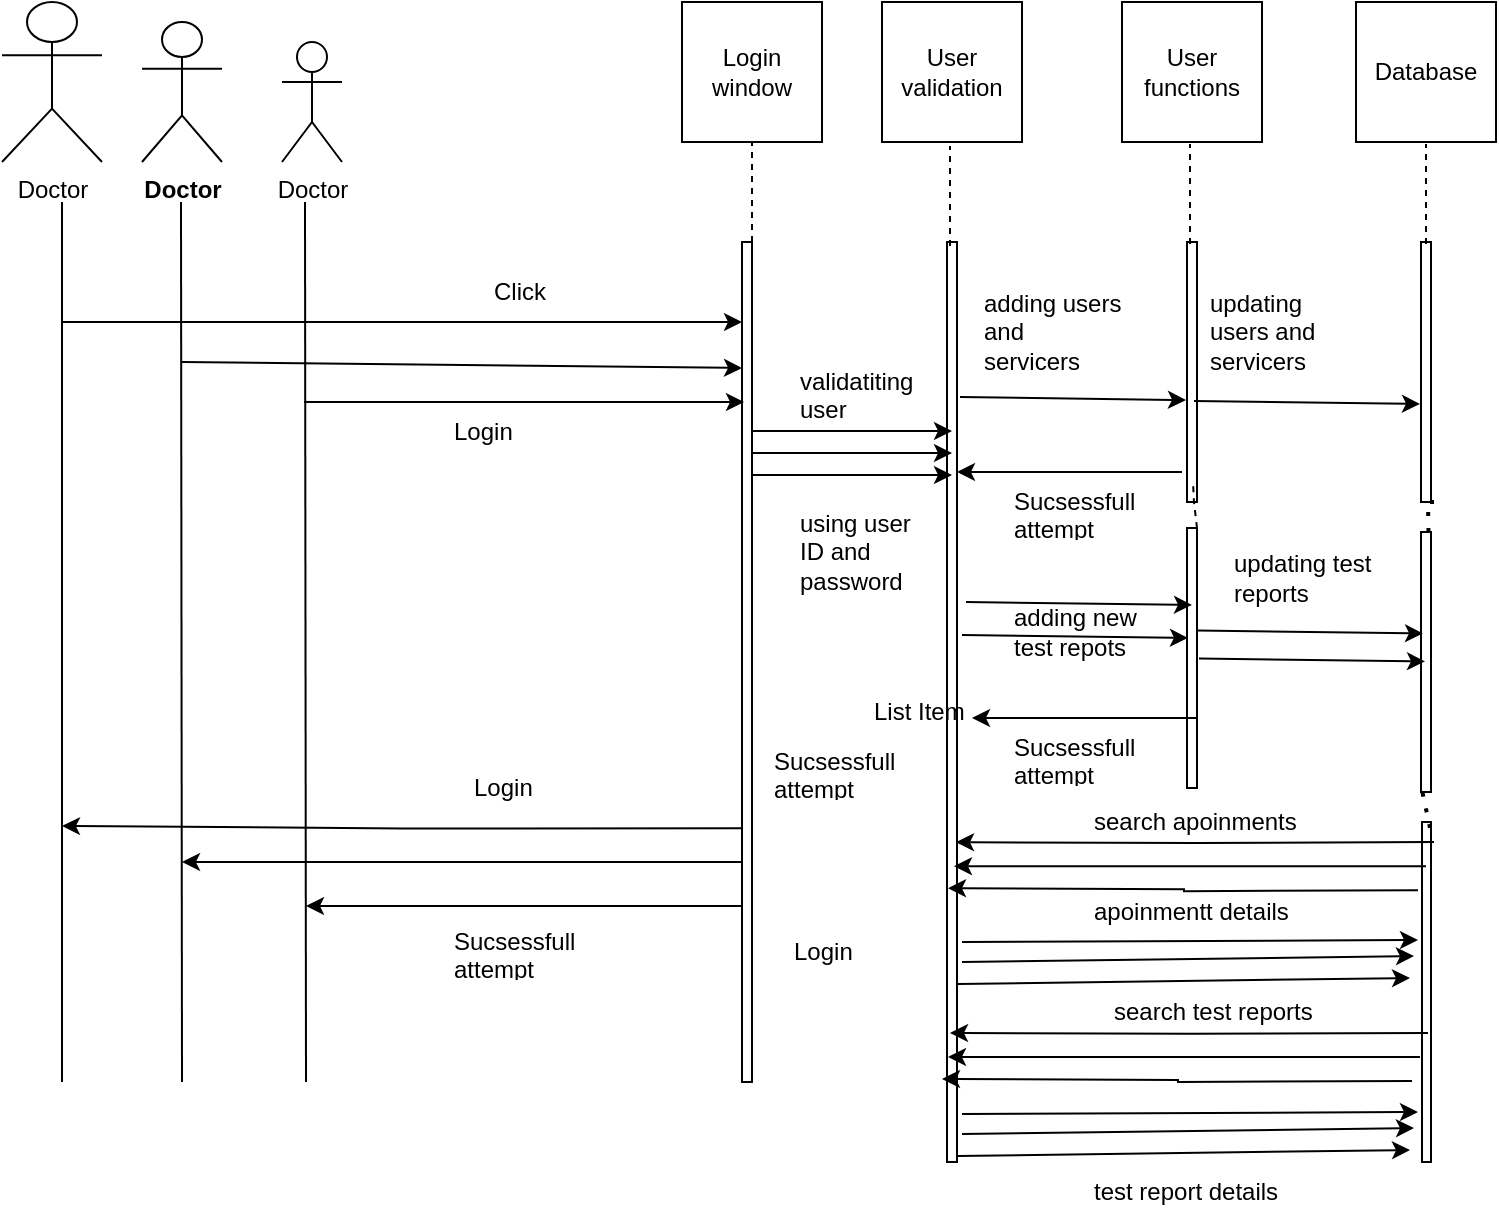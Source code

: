<mxfile version="22.0.3" type="device">
  <diagram name="Page-1" id="e7e014a7-5840-1c2e-5031-d8a46d1fe8dd">
    <mxGraphModel dx="1120" dy="524" grid="1" gridSize="10" guides="1" tooltips="1" connect="1" arrows="1" fold="1" page="1" pageScale="1" pageWidth="1169" pageHeight="826" background="none" math="0" shadow="0">
      <root>
        <mxCell id="0" />
        <mxCell id="1" parent="0" />
        <mxCell id="GZn8l07KhwFVcmHhDR-o-1" value="Doctor&lt;br&gt;" style="shape=umlActor;verticalLabelPosition=bottom;verticalAlign=top;html=1;outlineConnect=0;" vertex="1" parent="1">
          <mxGeometry x="100" y="20" width="50" height="80" as="geometry" />
        </mxCell>
        <mxCell id="GZn8l07KhwFVcmHhDR-o-2" value="Doctor&lt;br&gt;" style="shape=umlActor;verticalLabelPosition=bottom;verticalAlign=top;html=1;outlineConnect=0;fontStyle=1" vertex="1" parent="1">
          <mxGeometry x="170" y="30" width="40" height="70" as="geometry" />
        </mxCell>
        <mxCell id="GZn8l07KhwFVcmHhDR-o-3" value="Doctor&lt;br&gt;" style="shape=umlActor;verticalLabelPosition=bottom;verticalAlign=top;html=1;outlineConnect=0;" vertex="1" parent="1">
          <mxGeometry x="240" y="40" width="30" height="60" as="geometry" />
        </mxCell>
        <mxCell id="GZn8l07KhwFVcmHhDR-o-4" value="Login window" style="whiteSpace=wrap;html=1;aspect=fixed;" vertex="1" parent="1">
          <mxGeometry x="440" y="20" width="70" height="70" as="geometry" />
        </mxCell>
        <mxCell id="GZn8l07KhwFVcmHhDR-o-5" value="User validation" style="whiteSpace=wrap;html=1;aspect=fixed;" vertex="1" parent="1">
          <mxGeometry x="540" y="20" width="70" height="70" as="geometry" />
        </mxCell>
        <mxCell id="GZn8l07KhwFVcmHhDR-o-6" value="User functions" style="whiteSpace=wrap;html=1;aspect=fixed;" vertex="1" parent="1">
          <mxGeometry x="660" y="20" width="70" height="70" as="geometry" />
        </mxCell>
        <mxCell id="GZn8l07KhwFVcmHhDR-o-7" value="Database" style="whiteSpace=wrap;html=1;aspect=fixed;" vertex="1" parent="1">
          <mxGeometry x="777" y="20" width="70" height="70" as="geometry" />
        </mxCell>
        <mxCell id="GZn8l07KhwFVcmHhDR-o-8" value="" style="endArrow=none;html=1;rounded=0;" edge="1" parent="1">
          <mxGeometry width="50" height="50" relative="1" as="geometry">
            <mxPoint x="130" y="560" as="sourcePoint" />
            <mxPoint x="130" y="120" as="targetPoint" />
          </mxGeometry>
        </mxCell>
        <mxCell id="GZn8l07KhwFVcmHhDR-o-9" value="" style="endArrow=none;html=1;rounded=0;" edge="1" parent="1">
          <mxGeometry width="50" height="50" relative="1" as="geometry">
            <mxPoint x="190" y="560" as="sourcePoint" />
            <mxPoint x="189.5" y="120" as="targetPoint" />
          </mxGeometry>
        </mxCell>
        <mxCell id="GZn8l07KhwFVcmHhDR-o-10" value="" style="endArrow=none;html=1;rounded=0;" edge="1" parent="1">
          <mxGeometry width="50" height="50" relative="1" as="geometry">
            <mxPoint x="252" y="560" as="sourcePoint" />
            <mxPoint x="251.5" y="120" as="targetPoint" />
          </mxGeometry>
        </mxCell>
        <mxCell id="GZn8l07KhwFVcmHhDR-o-33" style="edgeStyle=orthogonalEdgeStyle;rounded=0;orthogonalLoop=1;jettySize=auto;html=1;exitX=0.4;exitY=0.698;exitDx=0;exitDy=0;exitPerimeter=0;" edge="1" parent="1" source="GZn8l07KhwFVcmHhDR-o-11">
          <mxGeometry relative="1" as="geometry">
            <mxPoint x="130" y="432" as="targetPoint" />
          </mxGeometry>
        </mxCell>
        <mxCell id="GZn8l07KhwFVcmHhDR-o-11" value="" style="rounded=0;whiteSpace=wrap;html=1;" vertex="1" parent="1">
          <mxGeometry x="470" y="140" width="5" height="420" as="geometry" />
        </mxCell>
        <mxCell id="GZn8l07KhwFVcmHhDR-o-12" value="" style="rounded=0;whiteSpace=wrap;html=1;" vertex="1" parent="1">
          <mxGeometry x="572.5" y="140" width="5" height="460" as="geometry" />
        </mxCell>
        <mxCell id="GZn8l07KhwFVcmHhDR-o-13" value="" style="rounded=0;whiteSpace=wrap;html=1;" vertex="1" parent="1">
          <mxGeometry x="692.5" y="140" width="5" height="130" as="geometry" />
        </mxCell>
        <mxCell id="GZn8l07KhwFVcmHhDR-o-14" value="" style="rounded=0;whiteSpace=wrap;html=1;" vertex="1" parent="1">
          <mxGeometry x="692.5" y="283" width="5" height="130" as="geometry" />
        </mxCell>
        <mxCell id="GZn8l07KhwFVcmHhDR-o-15" value="" style="rounded=0;whiteSpace=wrap;html=1;" vertex="1" parent="1">
          <mxGeometry x="809.5" y="140" width="5" height="130" as="geometry" />
        </mxCell>
        <mxCell id="GZn8l07KhwFVcmHhDR-o-16" value="" style="rounded=0;whiteSpace=wrap;html=1;" vertex="1" parent="1">
          <mxGeometry x="809.5" y="285" width="5" height="130" as="geometry" />
        </mxCell>
        <mxCell id="GZn8l07KhwFVcmHhDR-o-17" value="" style="rounded=0;whiteSpace=wrap;html=1;" vertex="1" parent="1">
          <mxGeometry x="810" y="430" width="4.5" height="170" as="geometry" />
        </mxCell>
        <mxCell id="GZn8l07KhwFVcmHhDR-o-18" value="" style="endArrow=none;dashed=1;html=1;rounded=0;exitX=1;exitY=0;exitDx=0;exitDy=0;entryX=0.5;entryY=1;entryDx=0;entryDy=0;" edge="1" parent="1" source="GZn8l07KhwFVcmHhDR-o-11" target="GZn8l07KhwFVcmHhDR-o-4">
          <mxGeometry width="50" height="50" relative="1" as="geometry">
            <mxPoint x="430" y="130" as="sourcePoint" />
            <mxPoint x="480" y="80" as="targetPoint" />
          </mxGeometry>
        </mxCell>
        <mxCell id="GZn8l07KhwFVcmHhDR-o-20" value="" style="endArrow=none;dashed=1;html=1;rounded=0;exitX=1;exitY=0;exitDx=0;exitDy=0;entryX=0.5;entryY=1;entryDx=0;entryDy=0;" edge="1" parent="1">
          <mxGeometry width="50" height="50" relative="1" as="geometry">
            <mxPoint x="574" y="142" as="sourcePoint" />
            <mxPoint x="574" y="92" as="targetPoint" />
          </mxGeometry>
        </mxCell>
        <mxCell id="GZn8l07KhwFVcmHhDR-o-21" value="" style="endArrow=none;dashed=1;html=1;rounded=0;exitX=1;exitY=0;exitDx=0;exitDy=0;entryX=0.5;entryY=1;entryDx=0;entryDy=0;" edge="1" parent="1">
          <mxGeometry width="50" height="50" relative="1" as="geometry">
            <mxPoint x="694" y="141" as="sourcePoint" />
            <mxPoint x="694" y="91" as="targetPoint" />
          </mxGeometry>
        </mxCell>
        <mxCell id="GZn8l07KhwFVcmHhDR-o-22" value="" style="endArrow=none;dashed=1;html=1;rounded=0;exitX=1;exitY=0;exitDx=0;exitDy=0;entryX=0.5;entryY=1;entryDx=0;entryDy=0;" edge="1" parent="1">
          <mxGeometry width="50" height="50" relative="1" as="geometry">
            <mxPoint x="812" y="141" as="sourcePoint" />
            <mxPoint x="812" y="91" as="targetPoint" />
          </mxGeometry>
        </mxCell>
        <mxCell id="GZn8l07KhwFVcmHhDR-o-23" value="" style="endArrow=none;dashed=1;html=1;rounded=0;exitX=1;exitY=0;exitDx=0;exitDy=0;" edge="1" parent="1" source="GZn8l07KhwFVcmHhDR-o-14">
          <mxGeometry width="50" height="50" relative="1" as="geometry">
            <mxPoint x="696" y="290" as="sourcePoint" />
            <mxPoint x="695.5" y="260" as="targetPoint" />
            <Array as="points">
              <mxPoint x="696" y="270" />
            </Array>
          </mxGeometry>
        </mxCell>
        <mxCell id="GZn8l07KhwFVcmHhDR-o-24" value="" style="endArrow=none;dashed=1;html=1;dashPattern=1 3;strokeWidth=2;rounded=0;exitX=0.75;exitY=0;exitDx=0;exitDy=0;" edge="1" parent="1" source="GZn8l07KhwFVcmHhDR-o-16">
          <mxGeometry width="50" height="50" relative="1" as="geometry">
            <mxPoint x="767" y="320" as="sourcePoint" />
            <mxPoint x="817" y="270" as="targetPoint" />
            <Array as="points">
              <mxPoint x="813" y="270" />
            </Array>
          </mxGeometry>
        </mxCell>
        <mxCell id="GZn8l07KhwFVcmHhDR-o-26" value="" style="endArrow=none;dashed=1;html=1;dashPattern=1 3;strokeWidth=2;rounded=0;exitX=2.3;exitY=0.069;exitDx=0;exitDy=0;exitPerimeter=0;" edge="1" parent="1">
          <mxGeometry width="50" height="50" relative="1" as="geometry">
            <mxPoint x="814" y="432.97" as="sourcePoint" />
            <mxPoint x="810" y="414" as="targetPoint" />
          </mxGeometry>
        </mxCell>
        <mxCell id="GZn8l07KhwFVcmHhDR-o-28" value="" style="endArrow=classic;html=1;rounded=0;" edge="1" parent="1">
          <mxGeometry width="50" height="50" relative="1" as="geometry">
            <mxPoint x="130" y="180" as="sourcePoint" />
            <mxPoint x="470" y="180" as="targetPoint" />
          </mxGeometry>
        </mxCell>
        <mxCell id="GZn8l07KhwFVcmHhDR-o-29" value="" style="endArrow=classic;html=1;rounded=0;" edge="1" parent="1">
          <mxGeometry width="50" height="50" relative="1" as="geometry">
            <mxPoint x="251" y="220" as="sourcePoint" />
            <mxPoint x="471" y="220" as="targetPoint" />
          </mxGeometry>
        </mxCell>
        <mxCell id="GZn8l07KhwFVcmHhDR-o-30" value="" style="endArrow=classic;html=1;rounded=0;" edge="1" parent="1">
          <mxGeometry width="50" height="50" relative="1" as="geometry">
            <mxPoint x="190" y="200" as="sourcePoint" />
            <mxPoint x="470" y="203" as="targetPoint" />
          </mxGeometry>
        </mxCell>
        <mxCell id="GZn8l07KhwFVcmHhDR-o-31" value="Click" style="text;strokeColor=none;fillColor=none;align=left;verticalAlign=middle;spacingLeft=4;spacingRight=4;overflow=hidden;points=[[0,0.5],[1,0.5]];portConstraint=eastwest;rotatable=0;whiteSpace=wrap;html=1;" vertex="1" parent="1">
          <mxGeometry x="340" y="150" width="80" height="30" as="geometry" />
        </mxCell>
        <mxCell id="GZn8l07KhwFVcmHhDR-o-32" value="Login" style="text;strokeColor=none;fillColor=none;align=left;verticalAlign=middle;spacingLeft=4;spacingRight=4;overflow=hidden;points=[[0,0.5],[1,0.5]];portConstraint=eastwest;rotatable=0;whiteSpace=wrap;html=1;" vertex="1" parent="1">
          <mxGeometry x="320" y="220" width="80" height="30" as="geometry" />
        </mxCell>
        <mxCell id="GZn8l07KhwFVcmHhDR-o-34" style="edgeStyle=orthogonalEdgeStyle;rounded=0;orthogonalLoop=1;jettySize=auto;html=1;exitX=0;exitY=0.75;exitDx=0;exitDy=0;" edge="1" parent="1">
          <mxGeometry relative="1" as="geometry">
            <mxPoint x="190" y="450" as="targetPoint" />
            <mxPoint x="470" y="450" as="sourcePoint" />
          </mxGeometry>
        </mxCell>
        <mxCell id="GZn8l07KhwFVcmHhDR-o-35" style="edgeStyle=orthogonalEdgeStyle;rounded=0;orthogonalLoop=1;jettySize=auto;html=1;" edge="1" parent="1">
          <mxGeometry relative="1" as="geometry">
            <mxPoint x="252" y="472" as="targetPoint" />
            <mxPoint x="470" y="472" as="sourcePoint" />
          </mxGeometry>
        </mxCell>
        <mxCell id="GZn8l07KhwFVcmHhDR-o-36" value="Login" style="text;strokeColor=none;fillColor=none;align=left;verticalAlign=middle;spacingLeft=4;spacingRight=4;overflow=hidden;points=[[0,0.5],[1,0.5]];portConstraint=eastwest;rotatable=0;whiteSpace=wrap;html=1;" vertex="1" parent="1">
          <mxGeometry x="330" y="398" width="80" height="30" as="geometry" />
        </mxCell>
        <mxCell id="GZn8l07KhwFVcmHhDR-o-37" value="Sucsessfull attempt" style="text;strokeColor=none;fillColor=none;align=left;verticalAlign=middle;spacingLeft=4;spacingRight=4;overflow=hidden;points=[[0,0.5],[1,0.5]];portConstraint=eastwest;rotatable=0;whiteSpace=wrap;html=1;" vertex="1" parent="1">
          <mxGeometry x="320" y="480" width="80" height="30" as="geometry" />
        </mxCell>
        <mxCell id="GZn8l07KhwFVcmHhDR-o-38" value="" style="edgeStyle=none;orthogonalLoop=1;jettySize=auto;html=1;rounded=0;" edge="1" parent="1">
          <mxGeometry width="100" relative="1" as="geometry">
            <mxPoint x="475" y="234.5" as="sourcePoint" />
            <mxPoint x="575" y="234.5" as="targetPoint" />
            <Array as="points" />
          </mxGeometry>
        </mxCell>
        <mxCell id="GZn8l07KhwFVcmHhDR-o-39" value="" style="edgeStyle=none;orthogonalLoop=1;jettySize=auto;html=1;rounded=0;" edge="1" parent="1">
          <mxGeometry width="100" relative="1" as="geometry">
            <mxPoint x="475" y="245.5" as="sourcePoint" />
            <mxPoint x="575" y="245.5" as="targetPoint" />
            <Array as="points" />
          </mxGeometry>
        </mxCell>
        <mxCell id="GZn8l07KhwFVcmHhDR-o-40" value="" style="edgeStyle=none;orthogonalLoop=1;jettySize=auto;html=1;rounded=0;" edge="1" parent="1">
          <mxGeometry width="100" relative="1" as="geometry">
            <mxPoint x="475" y="256.5" as="sourcePoint" />
            <mxPoint x="575" y="256.5" as="targetPoint" />
            <Array as="points" />
          </mxGeometry>
        </mxCell>
        <mxCell id="GZn8l07KhwFVcmHhDR-o-41" value="validatiting user" style="text;strokeColor=none;fillColor=none;align=left;verticalAlign=middle;spacingLeft=4;spacingRight=4;overflow=hidden;points=[[0,0.5],[1,0.5]];portConstraint=eastwest;rotatable=0;whiteSpace=wrap;html=1;" vertex="1" parent="1">
          <mxGeometry x="493" y="200" width="80" height="30" as="geometry" />
        </mxCell>
        <mxCell id="GZn8l07KhwFVcmHhDR-o-42" value="using user ID and password" style="text;strokeColor=none;fillColor=none;align=left;verticalAlign=middle;spacingLeft=4;spacingRight=4;overflow=hidden;points=[[0,0.5],[1,0.5]];portConstraint=eastwest;rotatable=0;whiteSpace=wrap;html=1;" vertex="1" parent="1">
          <mxGeometry x="492.5" y="270" width="80" height="50" as="geometry" />
        </mxCell>
        <mxCell id="GZn8l07KhwFVcmHhDR-o-44" style="edgeStyle=orthogonalEdgeStyle;rounded=0;orthogonalLoop=1;jettySize=auto;html=1;exitX=1.5;exitY=0.138;exitDx=0;exitDy=0;exitPerimeter=0;" edge="1" parent="1">
          <mxGeometry relative="1" as="geometry">
            <mxPoint x="577" y="440.1" as="targetPoint" />
            <mxPoint x="816" y="440.04" as="sourcePoint" />
          </mxGeometry>
        </mxCell>
        <mxCell id="GZn8l07KhwFVcmHhDR-o-45" style="edgeStyle=orthogonalEdgeStyle;rounded=0;orthogonalLoop=1;jettySize=auto;html=1;exitX=-0.1;exitY=0.323;exitDx=0;exitDy=0;exitPerimeter=0;" edge="1" parent="1">
          <mxGeometry relative="1" as="geometry">
            <mxPoint x="573" y="463.1" as="targetPoint" />
            <mxPoint x="808" y="464.09" as="sourcePoint" />
          </mxGeometry>
        </mxCell>
        <mxCell id="GZn8l07KhwFVcmHhDR-o-46" value="Sucsessfull attempt" style="text;strokeColor=none;fillColor=none;align=left;verticalAlign=middle;spacingLeft=4;spacingRight=4;overflow=hidden;points=[[0,0.5],[1,0.5]];portConstraint=eastwest;rotatable=0;whiteSpace=wrap;html=1;" vertex="1" parent="1">
          <mxGeometry x="480" y="390" width="80" height="30" as="geometry" />
        </mxCell>
        <mxCell id="GZn8l07KhwFVcmHhDR-o-47" value="Login" style="text;strokeColor=none;fillColor=none;align=left;verticalAlign=middle;spacingLeft=4;spacingRight=4;overflow=hidden;points=[[0,0.5],[1,0.5]];portConstraint=eastwest;rotatable=0;whiteSpace=wrap;html=1;" vertex="1" parent="1">
          <mxGeometry x="490" y="480" width="80" height="30" as="geometry" />
        </mxCell>
        <mxCell id="GZn8l07KhwFVcmHhDR-o-48" value="" style="edgeStyle=none;orthogonalLoop=1;jettySize=auto;html=1;rounded=0;entryX=-0.1;entryY=0.608;entryDx=0;entryDy=0;entryPerimeter=0;" edge="1" parent="1" target="GZn8l07KhwFVcmHhDR-o-13">
          <mxGeometry width="100" relative="1" as="geometry">
            <mxPoint x="579" y="217.5" as="sourcePoint" />
            <mxPoint x="679" y="217.5" as="targetPoint" />
            <Array as="points" />
          </mxGeometry>
        </mxCell>
        <mxCell id="GZn8l07KhwFVcmHhDR-o-49" value="adding users and servicers" style="text;strokeColor=none;fillColor=none;align=left;verticalAlign=middle;spacingLeft=4;spacingRight=4;overflow=hidden;points=[[0,0.5],[1,0.5]];portConstraint=eastwest;rotatable=0;whiteSpace=wrap;html=1;" vertex="1" parent="1">
          <mxGeometry x="585" y="160" width="80" height="50" as="geometry" />
        </mxCell>
        <mxCell id="GZn8l07KhwFVcmHhDR-o-50" value="updating users and servicers" style="text;strokeColor=none;fillColor=none;align=left;verticalAlign=middle;spacingLeft=4;spacingRight=4;overflow=hidden;points=[[0,0.5],[1,0.5]];portConstraint=eastwest;rotatable=0;whiteSpace=wrap;html=1;" vertex="1" parent="1">
          <mxGeometry x="697.5" y="160" width="80" height="50" as="geometry" />
        </mxCell>
        <mxCell id="GZn8l07KhwFVcmHhDR-o-51" value="" style="edgeStyle=none;orthogonalLoop=1;jettySize=auto;html=1;rounded=0;entryX=-0.1;entryY=0.608;entryDx=0;entryDy=0;entryPerimeter=0;" edge="1" parent="1">
          <mxGeometry width="100" relative="1" as="geometry">
            <mxPoint x="696" y="219.5" as="sourcePoint" />
            <mxPoint x="809" y="221" as="targetPoint" />
            <Array as="points" />
          </mxGeometry>
        </mxCell>
        <mxCell id="GZn8l07KhwFVcmHhDR-o-52" style="edgeStyle=orthogonalEdgeStyle;rounded=0;orthogonalLoop=1;jettySize=auto;html=1;" edge="1" parent="1">
          <mxGeometry relative="1" as="geometry">
            <mxPoint x="577.5" y="255" as="targetPoint" />
            <mxPoint x="690" y="255" as="sourcePoint" />
          </mxGeometry>
        </mxCell>
        <mxCell id="GZn8l07KhwFVcmHhDR-o-53" value="Sucsessfull attempt" style="text;strokeColor=none;fillColor=none;align=left;verticalAlign=middle;spacingLeft=4;spacingRight=4;overflow=hidden;points=[[0,0.5],[1,0.5]];portConstraint=eastwest;rotatable=0;whiteSpace=wrap;html=1;" vertex="1" parent="1">
          <mxGeometry x="600" y="383" width="80" height="30" as="geometry" />
        </mxCell>
        <mxCell id="GZn8l07KhwFVcmHhDR-o-54" value="" style="edgeStyle=none;orthogonalLoop=1;jettySize=auto;html=1;rounded=0;entryX=-0.1;entryY=0.608;entryDx=0;entryDy=0;entryPerimeter=0;" edge="1" parent="1">
          <mxGeometry width="100" relative="1" as="geometry">
            <mxPoint x="582" y="320" as="sourcePoint" />
            <mxPoint x="695" y="321.5" as="targetPoint" />
            <Array as="points" />
          </mxGeometry>
        </mxCell>
        <mxCell id="GZn8l07KhwFVcmHhDR-o-55" value="adding new test repots" style="text;strokeColor=none;fillColor=none;align=left;verticalAlign=middle;spacingLeft=4;spacingRight=4;overflow=hidden;points=[[0,0.5],[1,0.5]];portConstraint=eastwest;rotatable=0;whiteSpace=wrap;html=1;" vertex="1" parent="1">
          <mxGeometry x="600" y="310" width="80" height="50" as="geometry" />
        </mxCell>
        <mxCell id="GZn8l07KhwFVcmHhDR-o-56" value="" style="edgeStyle=none;orthogonalLoop=1;jettySize=auto;html=1;rounded=0;entryX=-0.1;entryY=0.608;entryDx=0;entryDy=0;entryPerimeter=0;" edge="1" parent="1">
          <mxGeometry width="100" relative="1" as="geometry">
            <mxPoint x="580" y="336.5" as="sourcePoint" />
            <mxPoint x="693" y="338" as="targetPoint" />
            <Array as="points" />
          </mxGeometry>
        </mxCell>
        <mxCell id="GZn8l07KhwFVcmHhDR-o-57" style="edgeStyle=orthogonalEdgeStyle;rounded=0;orthogonalLoop=1;jettySize=auto;html=1;" edge="1" parent="1">
          <mxGeometry relative="1" as="geometry">
            <mxPoint x="585" y="378" as="targetPoint" />
            <mxPoint x="697.5" y="378" as="sourcePoint" />
          </mxGeometry>
        </mxCell>
        <mxCell id="GZn8l07KhwFVcmHhDR-o-58" value="Sucsessfull attempt" style="text;strokeColor=none;fillColor=none;align=left;verticalAlign=middle;spacingLeft=4;spacingRight=4;overflow=hidden;points=[[0,0.5],[1,0.5]];portConstraint=eastwest;rotatable=0;whiteSpace=wrap;html=1;" vertex="1" parent="1">
          <mxGeometry x="600" y="260" width="80" height="30" as="geometry" />
        </mxCell>
        <mxCell id="GZn8l07KhwFVcmHhDR-o-59" value="" style="edgeStyle=none;orthogonalLoop=1;jettySize=auto;html=1;rounded=0;entryX=-0.1;entryY=0.608;entryDx=0;entryDy=0;entryPerimeter=0;" edge="1" parent="1">
          <mxGeometry width="100" relative="1" as="geometry">
            <mxPoint x="697.5" y="334.25" as="sourcePoint" />
            <mxPoint x="810.5" y="335.75" as="targetPoint" />
            <Array as="points" />
          </mxGeometry>
        </mxCell>
        <mxCell id="GZn8l07KhwFVcmHhDR-o-60" value="updating test reports" style="text;strokeColor=none;fillColor=none;align=left;verticalAlign=middle;spacingLeft=4;spacingRight=4;overflow=hidden;points=[[0,0.5],[1,0.5]];portConstraint=eastwest;rotatable=0;whiteSpace=wrap;html=1;" vertex="1" parent="1">
          <mxGeometry x="710" y="283" width="80" height="50" as="geometry" />
        </mxCell>
        <mxCell id="GZn8l07KhwFVcmHhDR-o-61" value="" style="edgeStyle=none;orthogonalLoop=1;jettySize=auto;html=1;rounded=0;entryX=-0.1;entryY=0.608;entryDx=0;entryDy=0;entryPerimeter=0;" edge="1" parent="1">
          <mxGeometry width="100" relative="1" as="geometry">
            <mxPoint x="698.5" y="348.25" as="sourcePoint" />
            <mxPoint x="811.5" y="349.75" as="targetPoint" />
            <Array as="points" />
          </mxGeometry>
        </mxCell>
        <mxCell id="GZn8l07KhwFVcmHhDR-o-63" style="edgeStyle=orthogonalEdgeStyle;rounded=0;orthogonalLoop=1;jettySize=auto;html=1;" edge="1" parent="1">
          <mxGeometry relative="1" as="geometry">
            <mxPoint x="576" y="452.1" as="targetPoint" />
            <mxPoint x="812" y="452.1" as="sourcePoint" />
          </mxGeometry>
        </mxCell>
        <mxCell id="GZn8l07KhwFVcmHhDR-o-64" style="edgeStyle=orthogonalEdgeStyle;rounded=0;orthogonalLoop=1;jettySize=auto;html=1;exitX=1.5;exitY=0.138;exitDx=0;exitDy=0;exitPerimeter=0;" edge="1" parent="1">
          <mxGeometry relative="1" as="geometry">
            <mxPoint x="574" y="535.5" as="targetPoint" />
            <mxPoint x="813" y="535.44" as="sourcePoint" />
          </mxGeometry>
        </mxCell>
        <mxCell id="GZn8l07KhwFVcmHhDR-o-65" style="edgeStyle=orthogonalEdgeStyle;rounded=0;orthogonalLoop=1;jettySize=auto;html=1;exitX=-0.1;exitY=0.323;exitDx=0;exitDy=0;exitPerimeter=0;" edge="1" parent="1">
          <mxGeometry relative="1" as="geometry">
            <mxPoint x="570" y="558.5" as="targetPoint" />
            <mxPoint x="805" y="559.49" as="sourcePoint" />
          </mxGeometry>
        </mxCell>
        <mxCell id="GZn8l07KhwFVcmHhDR-o-66" style="edgeStyle=orthogonalEdgeStyle;rounded=0;orthogonalLoop=1;jettySize=auto;html=1;" edge="1" parent="1">
          <mxGeometry relative="1" as="geometry">
            <mxPoint x="573" y="547.5" as="targetPoint" />
            <mxPoint x="809" y="547.5" as="sourcePoint" />
          </mxGeometry>
        </mxCell>
        <mxCell id="GZn8l07KhwFVcmHhDR-o-67" value="" style="endArrow=classic;html=1;rounded=0;entryX=-0.444;entryY=0.347;entryDx=0;entryDy=0;entryPerimeter=0;" edge="1" parent="1" target="GZn8l07KhwFVcmHhDR-o-17">
          <mxGeometry width="50" height="50" relative="1" as="geometry">
            <mxPoint x="580" y="490" as="sourcePoint" />
            <mxPoint x="800" y="490" as="targetPoint" />
          </mxGeometry>
        </mxCell>
        <mxCell id="GZn8l07KhwFVcmHhDR-o-68" value="" style="endArrow=classic;html=1;rounded=0;entryX=-0.7;entryY=0.438;entryDx=0;entryDy=0;entryPerimeter=0;" edge="1" parent="1">
          <mxGeometry width="50" height="50" relative="1" as="geometry">
            <mxPoint x="580" y="500" as="sourcePoint" />
            <mxPoint x="806" y="497" as="targetPoint" />
          </mxGeometry>
        </mxCell>
        <mxCell id="GZn8l07KhwFVcmHhDR-o-69" value="" style="endArrow=classic;html=1;rounded=0;entryX=-0.7;entryY=0.438;entryDx=0;entryDy=0;entryPerimeter=0;" edge="1" parent="1">
          <mxGeometry width="50" height="50" relative="1" as="geometry">
            <mxPoint x="578" y="511" as="sourcePoint" />
            <mxPoint x="804" y="508" as="targetPoint" />
          </mxGeometry>
        </mxCell>
        <mxCell id="GZn8l07KhwFVcmHhDR-o-70" value="" style="endArrow=classic;html=1;rounded=0;entryX=-0.444;entryY=0.347;entryDx=0;entryDy=0;entryPerimeter=0;" edge="1" parent="1">
          <mxGeometry width="50" height="50" relative="1" as="geometry">
            <mxPoint x="580" y="576" as="sourcePoint" />
            <mxPoint x="808" y="575" as="targetPoint" />
          </mxGeometry>
        </mxCell>
        <mxCell id="GZn8l07KhwFVcmHhDR-o-71" value="" style="endArrow=classic;html=1;rounded=0;entryX=-0.7;entryY=0.438;entryDx=0;entryDy=0;entryPerimeter=0;" edge="1" parent="1">
          <mxGeometry width="50" height="50" relative="1" as="geometry">
            <mxPoint x="580" y="586" as="sourcePoint" />
            <mxPoint x="806" y="583" as="targetPoint" />
          </mxGeometry>
        </mxCell>
        <mxCell id="GZn8l07KhwFVcmHhDR-o-72" value="" style="endArrow=classic;html=1;rounded=0;entryX=-0.7;entryY=0.438;entryDx=0;entryDy=0;entryPerimeter=0;" edge="1" parent="1">
          <mxGeometry width="50" height="50" relative="1" as="geometry">
            <mxPoint x="578" y="597" as="sourcePoint" />
            <mxPoint x="804" y="594" as="targetPoint" />
          </mxGeometry>
        </mxCell>
        <mxCell id="GZn8l07KhwFVcmHhDR-o-73" value="List Item" style="text;strokeColor=none;fillColor=none;align=left;verticalAlign=middle;spacingLeft=4;spacingRight=4;overflow=hidden;points=[[0,0.5],[1,0.5]];portConstraint=eastwest;rotatable=0;whiteSpace=wrap;html=1;" vertex="1" parent="1">
          <mxGeometry x="530" y="360" width="80" height="30" as="geometry" />
        </mxCell>
        <mxCell id="GZn8l07KhwFVcmHhDR-o-74" value="search apoinments" style="text;strokeColor=none;fillColor=none;align=left;verticalAlign=middle;spacingLeft=4;spacingRight=4;overflow=hidden;points=[[0,0.5],[1,0.5]];portConstraint=eastwest;rotatable=0;whiteSpace=wrap;html=1;" vertex="1" parent="1">
          <mxGeometry x="639.5" y="415" width="140" height="30" as="geometry" />
        </mxCell>
        <mxCell id="GZn8l07KhwFVcmHhDR-o-76" value="apoinmentt details" style="text;strokeColor=none;fillColor=none;align=left;verticalAlign=middle;spacingLeft=4;spacingRight=4;overflow=hidden;points=[[0,0.5],[1,0.5]];portConstraint=eastwest;rotatable=0;whiteSpace=wrap;html=1;" vertex="1" parent="1">
          <mxGeometry x="640" y="460" width="140" height="30" as="geometry" />
        </mxCell>
        <mxCell id="GZn8l07KhwFVcmHhDR-o-77" value="search test reports" style="text;strokeColor=none;fillColor=none;align=left;verticalAlign=middle;spacingLeft=4;spacingRight=4;overflow=hidden;points=[[0,0.5],[1,0.5]];portConstraint=eastwest;rotatable=0;whiteSpace=wrap;html=1;" vertex="1" parent="1">
          <mxGeometry x="650" y="510" width="140" height="30" as="geometry" />
        </mxCell>
        <mxCell id="GZn8l07KhwFVcmHhDR-o-79" value="test report details" style="text;strokeColor=none;fillColor=none;align=left;verticalAlign=middle;spacingLeft=4;spacingRight=4;overflow=hidden;points=[[0,0.5],[1,0.5]];portConstraint=eastwest;rotatable=0;whiteSpace=wrap;html=1;" vertex="1" parent="1">
          <mxGeometry x="640" y="600" width="140" height="30" as="geometry" />
        </mxCell>
      </root>
    </mxGraphModel>
  </diagram>
</mxfile>

